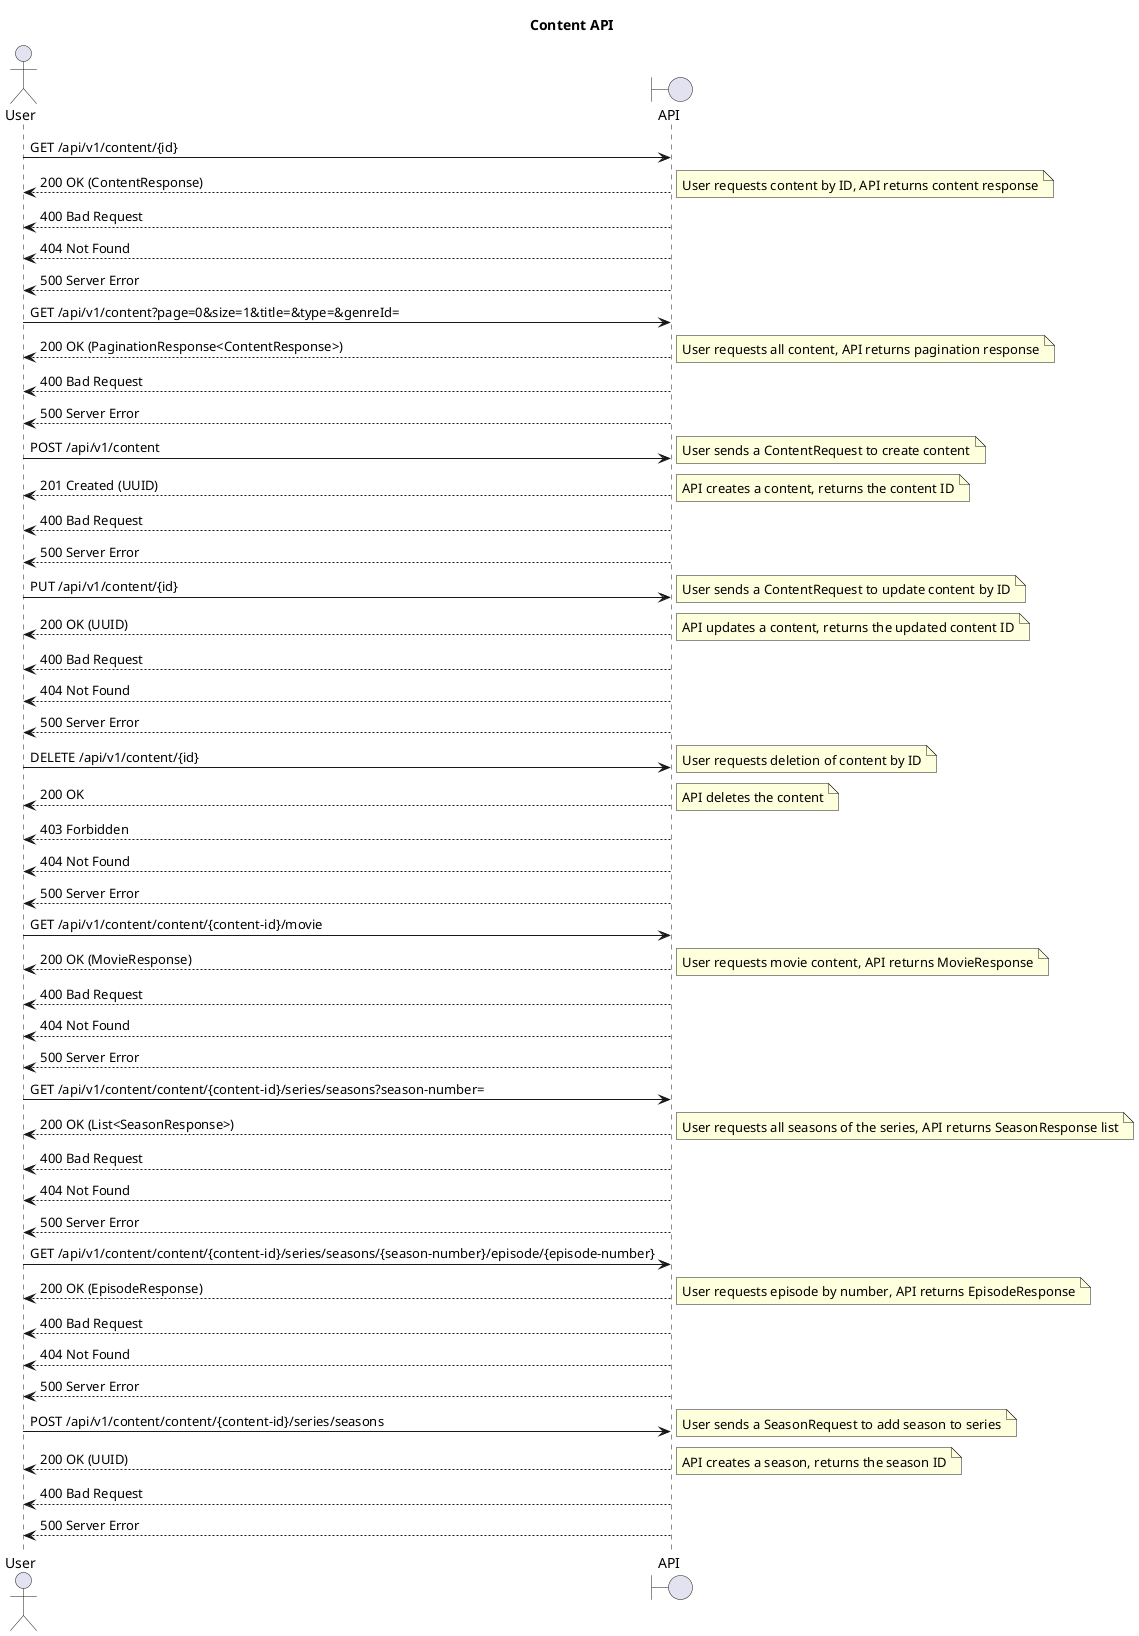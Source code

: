 @startuml
title Content API

actor User

boundary API

User -> API: GET /api/v1/content/{id}
API --> User: 200 OK (ContentResponse)
note right: User requests content by ID, API returns content response
API --> User: 400 Bad Request
API --> User: 404 Not Found
API --> User: 500 Server Error

User -> API: GET /api/v1/content?page=0&size=1&title=&type=&genreId=
API --> User: 200 OK (PaginationResponse<ContentResponse>)
note right: User requests all content, API returns pagination response
API --> User: 400 Bad Request
API --> User: 500 Server Error

User -> API: POST /api/v1/content
note right: User sends a ContentRequest to create content
API --> User: 201 Created (UUID)
note right: API creates a content, returns the content ID
API --> User: 400 Bad Request
API --> User: 500 Server Error

User -> API: PUT /api/v1/content/{id}
note right: User sends a ContentRequest to update content by ID
API --> User: 200 OK (UUID)
note right: API updates a content, returns the updated content ID
API --> User: 400 Bad Request
API --> User: 404 Not Found
API --> User: 500 Server Error

User -> API: DELETE /api/v1/content/{id}
note right: User requests deletion of content by ID
API --> User: 200 OK
note right: API deletes the content
API --> User: 403 Forbidden
API --> User: 404 Not Found
API --> User: 500 Server Error

User -> API: GET /api/v1/content/content/{content-id}/movie
API --> User: 200 OK (MovieResponse)
note right: User requests movie content, API returns MovieResponse
API --> User: 400 Bad Request
API --> User: 404 Not Found
API --> User: 500 Server Error

User -> API: GET /api/v1/content/content/{content-id}/series/seasons?season-number=
API --> User: 200 OK (List<SeasonResponse>)
note right: User requests all seasons of the series, API returns SeasonResponse list
API --> User: 400 Bad Request
API --> User: 404 Not Found
API --> User: 500 Server Error

User -> API: GET /api/v1/content/content/{content-id}/series/seasons/{season-number}/episode/{episode-number}
API --> User: 200 OK (EpisodeResponse)
note right: User requests episode by number, API returns EpisodeResponse
API --> User: 400 Bad Request
API --> User: 404 Not Found
API --> User: 500 Server Error

User -> API: POST /api/v1/content/content/{content-id}/series/seasons
note right: User sends a SeasonRequest to add season to series
API --> User: 200 OK (UUID)
note right: API creates a season, returns the season ID
API --> User: 400 Bad Request
API --> User: 500 Server Error

@enduml